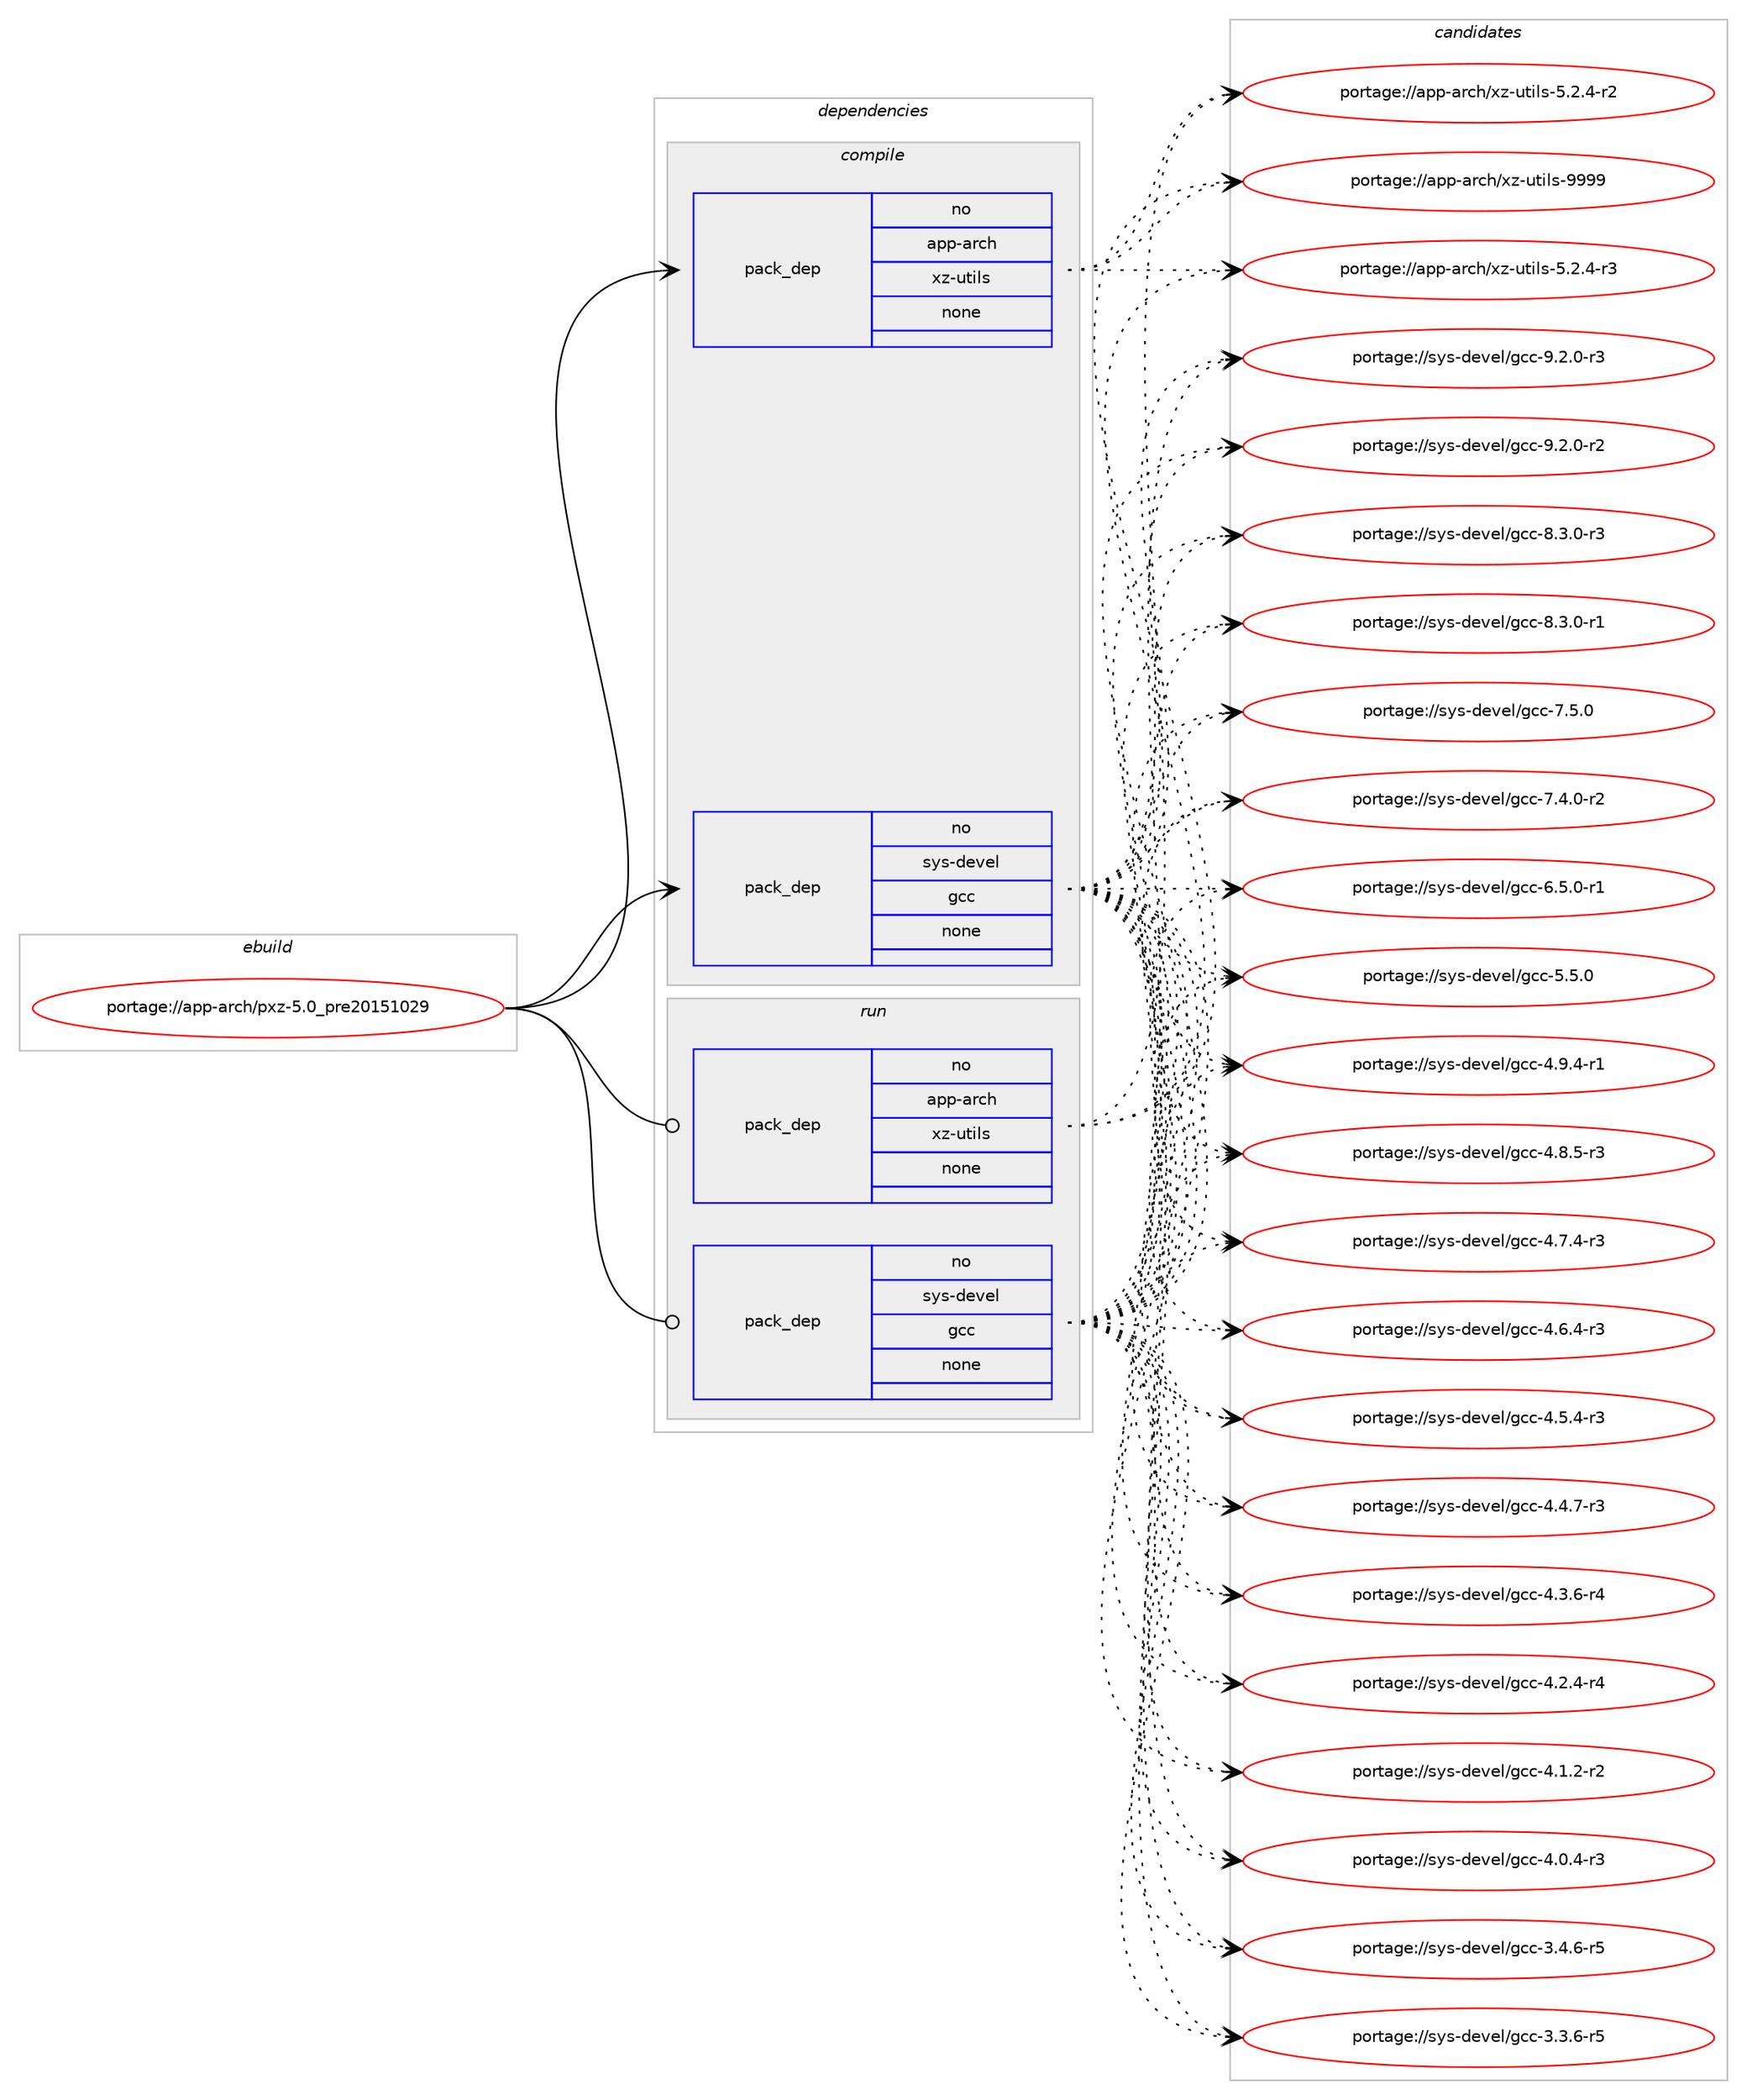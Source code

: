 digraph prolog {

# *************
# Graph options
# *************

newrank=true;
concentrate=true;
compound=true;
graph [rankdir=LR,fontname=Helvetica,fontsize=10,ranksep=1.5];#, ranksep=2.5, nodesep=0.2];
edge  [arrowhead=vee];
node  [fontname=Helvetica,fontsize=10];

# **********
# The ebuild
# **********

subgraph cluster_leftcol {
color=gray;
label=<<i>ebuild</i>>;
id [label="portage://app-arch/pxz-5.0_pre20151029", color=red, width=4, href="../app-arch/pxz-5.0_pre20151029.svg"];
}

# ****************
# The dependencies
# ****************

subgraph cluster_midcol {
color=gray;
label=<<i>dependencies</i>>;
subgraph cluster_compile {
fillcolor="#eeeeee";
style=filled;
label=<<i>compile</i>>;
subgraph pack487179 {
dependency648955 [label=<<TABLE BORDER="0" CELLBORDER="1" CELLSPACING="0" CELLPADDING="4" WIDTH="220"><TR><TD ROWSPAN="6" CELLPADDING="30">pack_dep</TD></TR><TR><TD WIDTH="110">no</TD></TR><TR><TD>app-arch</TD></TR><TR><TD>xz-utils</TD></TR><TR><TD>none</TD></TR><TR><TD></TD></TR></TABLE>>, shape=none, color=blue];
}
id:e -> dependency648955:w [weight=20,style="solid",arrowhead="vee"];
subgraph pack487180 {
dependency648956 [label=<<TABLE BORDER="0" CELLBORDER="1" CELLSPACING="0" CELLPADDING="4" WIDTH="220"><TR><TD ROWSPAN="6" CELLPADDING="30">pack_dep</TD></TR><TR><TD WIDTH="110">no</TD></TR><TR><TD>sys-devel</TD></TR><TR><TD>gcc</TD></TR><TR><TD>none</TD></TR><TR><TD></TD></TR></TABLE>>, shape=none, color=blue];
}
id:e -> dependency648956:w [weight=20,style="solid",arrowhead="vee"];
}
subgraph cluster_compileandrun {
fillcolor="#eeeeee";
style=filled;
label=<<i>compile and run</i>>;
}
subgraph cluster_run {
fillcolor="#eeeeee";
style=filled;
label=<<i>run</i>>;
subgraph pack487181 {
dependency648957 [label=<<TABLE BORDER="0" CELLBORDER="1" CELLSPACING="0" CELLPADDING="4" WIDTH="220"><TR><TD ROWSPAN="6" CELLPADDING="30">pack_dep</TD></TR><TR><TD WIDTH="110">no</TD></TR><TR><TD>app-arch</TD></TR><TR><TD>xz-utils</TD></TR><TR><TD>none</TD></TR><TR><TD></TD></TR></TABLE>>, shape=none, color=blue];
}
id:e -> dependency648957:w [weight=20,style="solid",arrowhead="odot"];
subgraph pack487182 {
dependency648958 [label=<<TABLE BORDER="0" CELLBORDER="1" CELLSPACING="0" CELLPADDING="4" WIDTH="220"><TR><TD ROWSPAN="6" CELLPADDING="30">pack_dep</TD></TR><TR><TD WIDTH="110">no</TD></TR><TR><TD>sys-devel</TD></TR><TR><TD>gcc</TD></TR><TR><TD>none</TD></TR><TR><TD></TD></TR></TABLE>>, shape=none, color=blue];
}
id:e -> dependency648958:w [weight=20,style="solid",arrowhead="odot"];
}
}

# **************
# The candidates
# **************

subgraph cluster_choices {
rank=same;
color=gray;
label=<<i>candidates</i>>;

subgraph choice487179 {
color=black;
nodesep=1;
choice9711211245971149910447120122451171161051081154557575757 [label="portage://app-arch/xz-utils-9999", color=red, width=4,href="../app-arch/xz-utils-9999.svg"];
choice9711211245971149910447120122451171161051081154553465046524511451 [label="portage://app-arch/xz-utils-5.2.4-r3", color=red, width=4,href="../app-arch/xz-utils-5.2.4-r3.svg"];
choice9711211245971149910447120122451171161051081154553465046524511450 [label="portage://app-arch/xz-utils-5.2.4-r2", color=red, width=4,href="../app-arch/xz-utils-5.2.4-r2.svg"];
dependency648955:e -> choice9711211245971149910447120122451171161051081154557575757:w [style=dotted,weight="100"];
dependency648955:e -> choice9711211245971149910447120122451171161051081154553465046524511451:w [style=dotted,weight="100"];
dependency648955:e -> choice9711211245971149910447120122451171161051081154553465046524511450:w [style=dotted,weight="100"];
}
subgraph choice487180 {
color=black;
nodesep=1;
choice115121115451001011181011084710399994557465046484511451 [label="portage://sys-devel/gcc-9.2.0-r3", color=red, width=4,href="../sys-devel/gcc-9.2.0-r3.svg"];
choice115121115451001011181011084710399994557465046484511450 [label="portage://sys-devel/gcc-9.2.0-r2", color=red, width=4,href="../sys-devel/gcc-9.2.0-r2.svg"];
choice115121115451001011181011084710399994556465146484511451 [label="portage://sys-devel/gcc-8.3.0-r3", color=red, width=4,href="../sys-devel/gcc-8.3.0-r3.svg"];
choice115121115451001011181011084710399994556465146484511449 [label="portage://sys-devel/gcc-8.3.0-r1", color=red, width=4,href="../sys-devel/gcc-8.3.0-r1.svg"];
choice11512111545100101118101108471039999455546534648 [label="portage://sys-devel/gcc-7.5.0", color=red, width=4,href="../sys-devel/gcc-7.5.0.svg"];
choice115121115451001011181011084710399994555465246484511450 [label="portage://sys-devel/gcc-7.4.0-r2", color=red, width=4,href="../sys-devel/gcc-7.4.0-r2.svg"];
choice115121115451001011181011084710399994554465346484511449 [label="portage://sys-devel/gcc-6.5.0-r1", color=red, width=4,href="../sys-devel/gcc-6.5.0-r1.svg"];
choice11512111545100101118101108471039999455346534648 [label="portage://sys-devel/gcc-5.5.0", color=red, width=4,href="../sys-devel/gcc-5.5.0.svg"];
choice115121115451001011181011084710399994552465746524511449 [label="portage://sys-devel/gcc-4.9.4-r1", color=red, width=4,href="../sys-devel/gcc-4.9.4-r1.svg"];
choice115121115451001011181011084710399994552465646534511451 [label="portage://sys-devel/gcc-4.8.5-r3", color=red, width=4,href="../sys-devel/gcc-4.8.5-r3.svg"];
choice115121115451001011181011084710399994552465546524511451 [label="portage://sys-devel/gcc-4.7.4-r3", color=red, width=4,href="../sys-devel/gcc-4.7.4-r3.svg"];
choice115121115451001011181011084710399994552465446524511451 [label="portage://sys-devel/gcc-4.6.4-r3", color=red, width=4,href="../sys-devel/gcc-4.6.4-r3.svg"];
choice115121115451001011181011084710399994552465346524511451 [label="portage://sys-devel/gcc-4.5.4-r3", color=red, width=4,href="../sys-devel/gcc-4.5.4-r3.svg"];
choice115121115451001011181011084710399994552465246554511451 [label="portage://sys-devel/gcc-4.4.7-r3", color=red, width=4,href="../sys-devel/gcc-4.4.7-r3.svg"];
choice115121115451001011181011084710399994552465146544511452 [label="portage://sys-devel/gcc-4.3.6-r4", color=red, width=4,href="../sys-devel/gcc-4.3.6-r4.svg"];
choice115121115451001011181011084710399994552465046524511452 [label="portage://sys-devel/gcc-4.2.4-r4", color=red, width=4,href="../sys-devel/gcc-4.2.4-r4.svg"];
choice115121115451001011181011084710399994552464946504511450 [label="portage://sys-devel/gcc-4.1.2-r2", color=red, width=4,href="../sys-devel/gcc-4.1.2-r2.svg"];
choice115121115451001011181011084710399994552464846524511451 [label="portage://sys-devel/gcc-4.0.4-r3", color=red, width=4,href="../sys-devel/gcc-4.0.4-r3.svg"];
choice115121115451001011181011084710399994551465246544511453 [label="portage://sys-devel/gcc-3.4.6-r5", color=red, width=4,href="../sys-devel/gcc-3.4.6-r5.svg"];
choice115121115451001011181011084710399994551465146544511453 [label="portage://sys-devel/gcc-3.3.6-r5", color=red, width=4,href="../sys-devel/gcc-3.3.6-r5.svg"];
dependency648956:e -> choice115121115451001011181011084710399994557465046484511451:w [style=dotted,weight="100"];
dependency648956:e -> choice115121115451001011181011084710399994557465046484511450:w [style=dotted,weight="100"];
dependency648956:e -> choice115121115451001011181011084710399994556465146484511451:w [style=dotted,weight="100"];
dependency648956:e -> choice115121115451001011181011084710399994556465146484511449:w [style=dotted,weight="100"];
dependency648956:e -> choice11512111545100101118101108471039999455546534648:w [style=dotted,weight="100"];
dependency648956:e -> choice115121115451001011181011084710399994555465246484511450:w [style=dotted,weight="100"];
dependency648956:e -> choice115121115451001011181011084710399994554465346484511449:w [style=dotted,weight="100"];
dependency648956:e -> choice11512111545100101118101108471039999455346534648:w [style=dotted,weight="100"];
dependency648956:e -> choice115121115451001011181011084710399994552465746524511449:w [style=dotted,weight="100"];
dependency648956:e -> choice115121115451001011181011084710399994552465646534511451:w [style=dotted,weight="100"];
dependency648956:e -> choice115121115451001011181011084710399994552465546524511451:w [style=dotted,weight="100"];
dependency648956:e -> choice115121115451001011181011084710399994552465446524511451:w [style=dotted,weight="100"];
dependency648956:e -> choice115121115451001011181011084710399994552465346524511451:w [style=dotted,weight="100"];
dependency648956:e -> choice115121115451001011181011084710399994552465246554511451:w [style=dotted,weight="100"];
dependency648956:e -> choice115121115451001011181011084710399994552465146544511452:w [style=dotted,weight="100"];
dependency648956:e -> choice115121115451001011181011084710399994552465046524511452:w [style=dotted,weight="100"];
dependency648956:e -> choice115121115451001011181011084710399994552464946504511450:w [style=dotted,weight="100"];
dependency648956:e -> choice115121115451001011181011084710399994552464846524511451:w [style=dotted,weight="100"];
dependency648956:e -> choice115121115451001011181011084710399994551465246544511453:w [style=dotted,weight="100"];
dependency648956:e -> choice115121115451001011181011084710399994551465146544511453:w [style=dotted,weight="100"];
}
subgraph choice487181 {
color=black;
nodesep=1;
choice9711211245971149910447120122451171161051081154557575757 [label="portage://app-arch/xz-utils-9999", color=red, width=4,href="../app-arch/xz-utils-9999.svg"];
choice9711211245971149910447120122451171161051081154553465046524511451 [label="portage://app-arch/xz-utils-5.2.4-r3", color=red, width=4,href="../app-arch/xz-utils-5.2.4-r3.svg"];
choice9711211245971149910447120122451171161051081154553465046524511450 [label="portage://app-arch/xz-utils-5.2.4-r2", color=red, width=4,href="../app-arch/xz-utils-5.2.4-r2.svg"];
dependency648957:e -> choice9711211245971149910447120122451171161051081154557575757:w [style=dotted,weight="100"];
dependency648957:e -> choice9711211245971149910447120122451171161051081154553465046524511451:w [style=dotted,weight="100"];
dependency648957:e -> choice9711211245971149910447120122451171161051081154553465046524511450:w [style=dotted,weight="100"];
}
subgraph choice487182 {
color=black;
nodesep=1;
choice115121115451001011181011084710399994557465046484511451 [label="portage://sys-devel/gcc-9.2.0-r3", color=red, width=4,href="../sys-devel/gcc-9.2.0-r3.svg"];
choice115121115451001011181011084710399994557465046484511450 [label="portage://sys-devel/gcc-9.2.0-r2", color=red, width=4,href="../sys-devel/gcc-9.2.0-r2.svg"];
choice115121115451001011181011084710399994556465146484511451 [label="portage://sys-devel/gcc-8.3.0-r3", color=red, width=4,href="../sys-devel/gcc-8.3.0-r3.svg"];
choice115121115451001011181011084710399994556465146484511449 [label="portage://sys-devel/gcc-8.3.0-r1", color=red, width=4,href="../sys-devel/gcc-8.3.0-r1.svg"];
choice11512111545100101118101108471039999455546534648 [label="portage://sys-devel/gcc-7.5.0", color=red, width=4,href="../sys-devel/gcc-7.5.0.svg"];
choice115121115451001011181011084710399994555465246484511450 [label="portage://sys-devel/gcc-7.4.0-r2", color=red, width=4,href="../sys-devel/gcc-7.4.0-r2.svg"];
choice115121115451001011181011084710399994554465346484511449 [label="portage://sys-devel/gcc-6.5.0-r1", color=red, width=4,href="../sys-devel/gcc-6.5.0-r1.svg"];
choice11512111545100101118101108471039999455346534648 [label="portage://sys-devel/gcc-5.5.0", color=red, width=4,href="../sys-devel/gcc-5.5.0.svg"];
choice115121115451001011181011084710399994552465746524511449 [label="portage://sys-devel/gcc-4.9.4-r1", color=red, width=4,href="../sys-devel/gcc-4.9.4-r1.svg"];
choice115121115451001011181011084710399994552465646534511451 [label="portage://sys-devel/gcc-4.8.5-r3", color=red, width=4,href="../sys-devel/gcc-4.8.5-r3.svg"];
choice115121115451001011181011084710399994552465546524511451 [label="portage://sys-devel/gcc-4.7.4-r3", color=red, width=4,href="../sys-devel/gcc-4.7.4-r3.svg"];
choice115121115451001011181011084710399994552465446524511451 [label="portage://sys-devel/gcc-4.6.4-r3", color=red, width=4,href="../sys-devel/gcc-4.6.4-r3.svg"];
choice115121115451001011181011084710399994552465346524511451 [label="portage://sys-devel/gcc-4.5.4-r3", color=red, width=4,href="../sys-devel/gcc-4.5.4-r3.svg"];
choice115121115451001011181011084710399994552465246554511451 [label="portage://sys-devel/gcc-4.4.7-r3", color=red, width=4,href="../sys-devel/gcc-4.4.7-r3.svg"];
choice115121115451001011181011084710399994552465146544511452 [label="portage://sys-devel/gcc-4.3.6-r4", color=red, width=4,href="../sys-devel/gcc-4.3.6-r4.svg"];
choice115121115451001011181011084710399994552465046524511452 [label="portage://sys-devel/gcc-4.2.4-r4", color=red, width=4,href="../sys-devel/gcc-4.2.4-r4.svg"];
choice115121115451001011181011084710399994552464946504511450 [label="portage://sys-devel/gcc-4.1.2-r2", color=red, width=4,href="../sys-devel/gcc-4.1.2-r2.svg"];
choice115121115451001011181011084710399994552464846524511451 [label="portage://sys-devel/gcc-4.0.4-r3", color=red, width=4,href="../sys-devel/gcc-4.0.4-r3.svg"];
choice115121115451001011181011084710399994551465246544511453 [label="portage://sys-devel/gcc-3.4.6-r5", color=red, width=4,href="../sys-devel/gcc-3.4.6-r5.svg"];
choice115121115451001011181011084710399994551465146544511453 [label="portage://sys-devel/gcc-3.3.6-r5", color=red, width=4,href="../sys-devel/gcc-3.3.6-r5.svg"];
dependency648958:e -> choice115121115451001011181011084710399994557465046484511451:w [style=dotted,weight="100"];
dependency648958:e -> choice115121115451001011181011084710399994557465046484511450:w [style=dotted,weight="100"];
dependency648958:e -> choice115121115451001011181011084710399994556465146484511451:w [style=dotted,weight="100"];
dependency648958:e -> choice115121115451001011181011084710399994556465146484511449:w [style=dotted,weight="100"];
dependency648958:e -> choice11512111545100101118101108471039999455546534648:w [style=dotted,weight="100"];
dependency648958:e -> choice115121115451001011181011084710399994555465246484511450:w [style=dotted,weight="100"];
dependency648958:e -> choice115121115451001011181011084710399994554465346484511449:w [style=dotted,weight="100"];
dependency648958:e -> choice11512111545100101118101108471039999455346534648:w [style=dotted,weight="100"];
dependency648958:e -> choice115121115451001011181011084710399994552465746524511449:w [style=dotted,weight="100"];
dependency648958:e -> choice115121115451001011181011084710399994552465646534511451:w [style=dotted,weight="100"];
dependency648958:e -> choice115121115451001011181011084710399994552465546524511451:w [style=dotted,weight="100"];
dependency648958:e -> choice115121115451001011181011084710399994552465446524511451:w [style=dotted,weight="100"];
dependency648958:e -> choice115121115451001011181011084710399994552465346524511451:w [style=dotted,weight="100"];
dependency648958:e -> choice115121115451001011181011084710399994552465246554511451:w [style=dotted,weight="100"];
dependency648958:e -> choice115121115451001011181011084710399994552465146544511452:w [style=dotted,weight="100"];
dependency648958:e -> choice115121115451001011181011084710399994552465046524511452:w [style=dotted,weight="100"];
dependency648958:e -> choice115121115451001011181011084710399994552464946504511450:w [style=dotted,weight="100"];
dependency648958:e -> choice115121115451001011181011084710399994552464846524511451:w [style=dotted,weight="100"];
dependency648958:e -> choice115121115451001011181011084710399994551465246544511453:w [style=dotted,weight="100"];
dependency648958:e -> choice115121115451001011181011084710399994551465146544511453:w [style=dotted,weight="100"];
}
}

}
